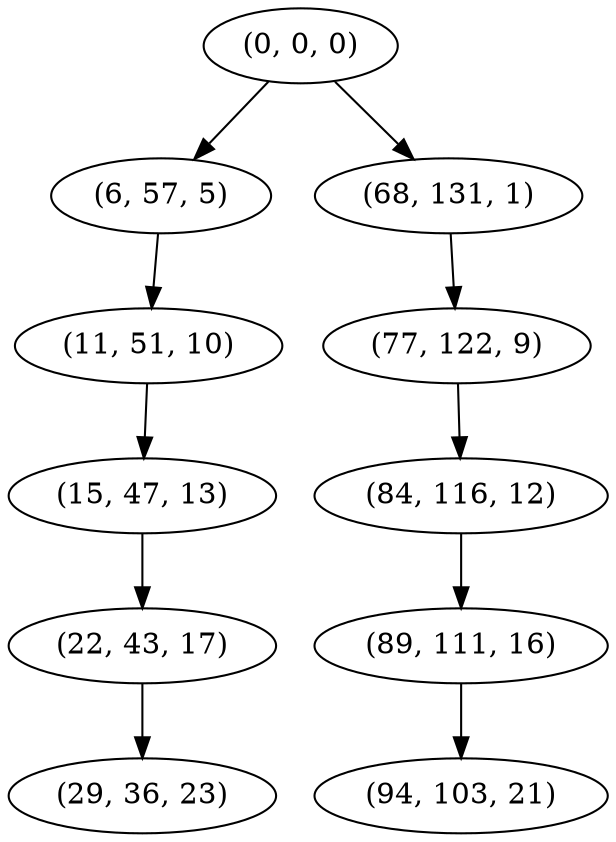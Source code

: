 digraph tree {
    "(0, 0, 0)";
    "(6, 57, 5)";
    "(11, 51, 10)";
    "(15, 47, 13)";
    "(22, 43, 17)";
    "(29, 36, 23)";
    "(68, 131, 1)";
    "(77, 122, 9)";
    "(84, 116, 12)";
    "(89, 111, 16)";
    "(94, 103, 21)";
    "(0, 0, 0)" -> "(6, 57, 5)";
    "(0, 0, 0)" -> "(68, 131, 1)";
    "(6, 57, 5)" -> "(11, 51, 10)";
    "(11, 51, 10)" -> "(15, 47, 13)";
    "(15, 47, 13)" -> "(22, 43, 17)";
    "(22, 43, 17)" -> "(29, 36, 23)";
    "(68, 131, 1)" -> "(77, 122, 9)";
    "(77, 122, 9)" -> "(84, 116, 12)";
    "(84, 116, 12)" -> "(89, 111, 16)";
    "(89, 111, 16)" -> "(94, 103, 21)";
}
